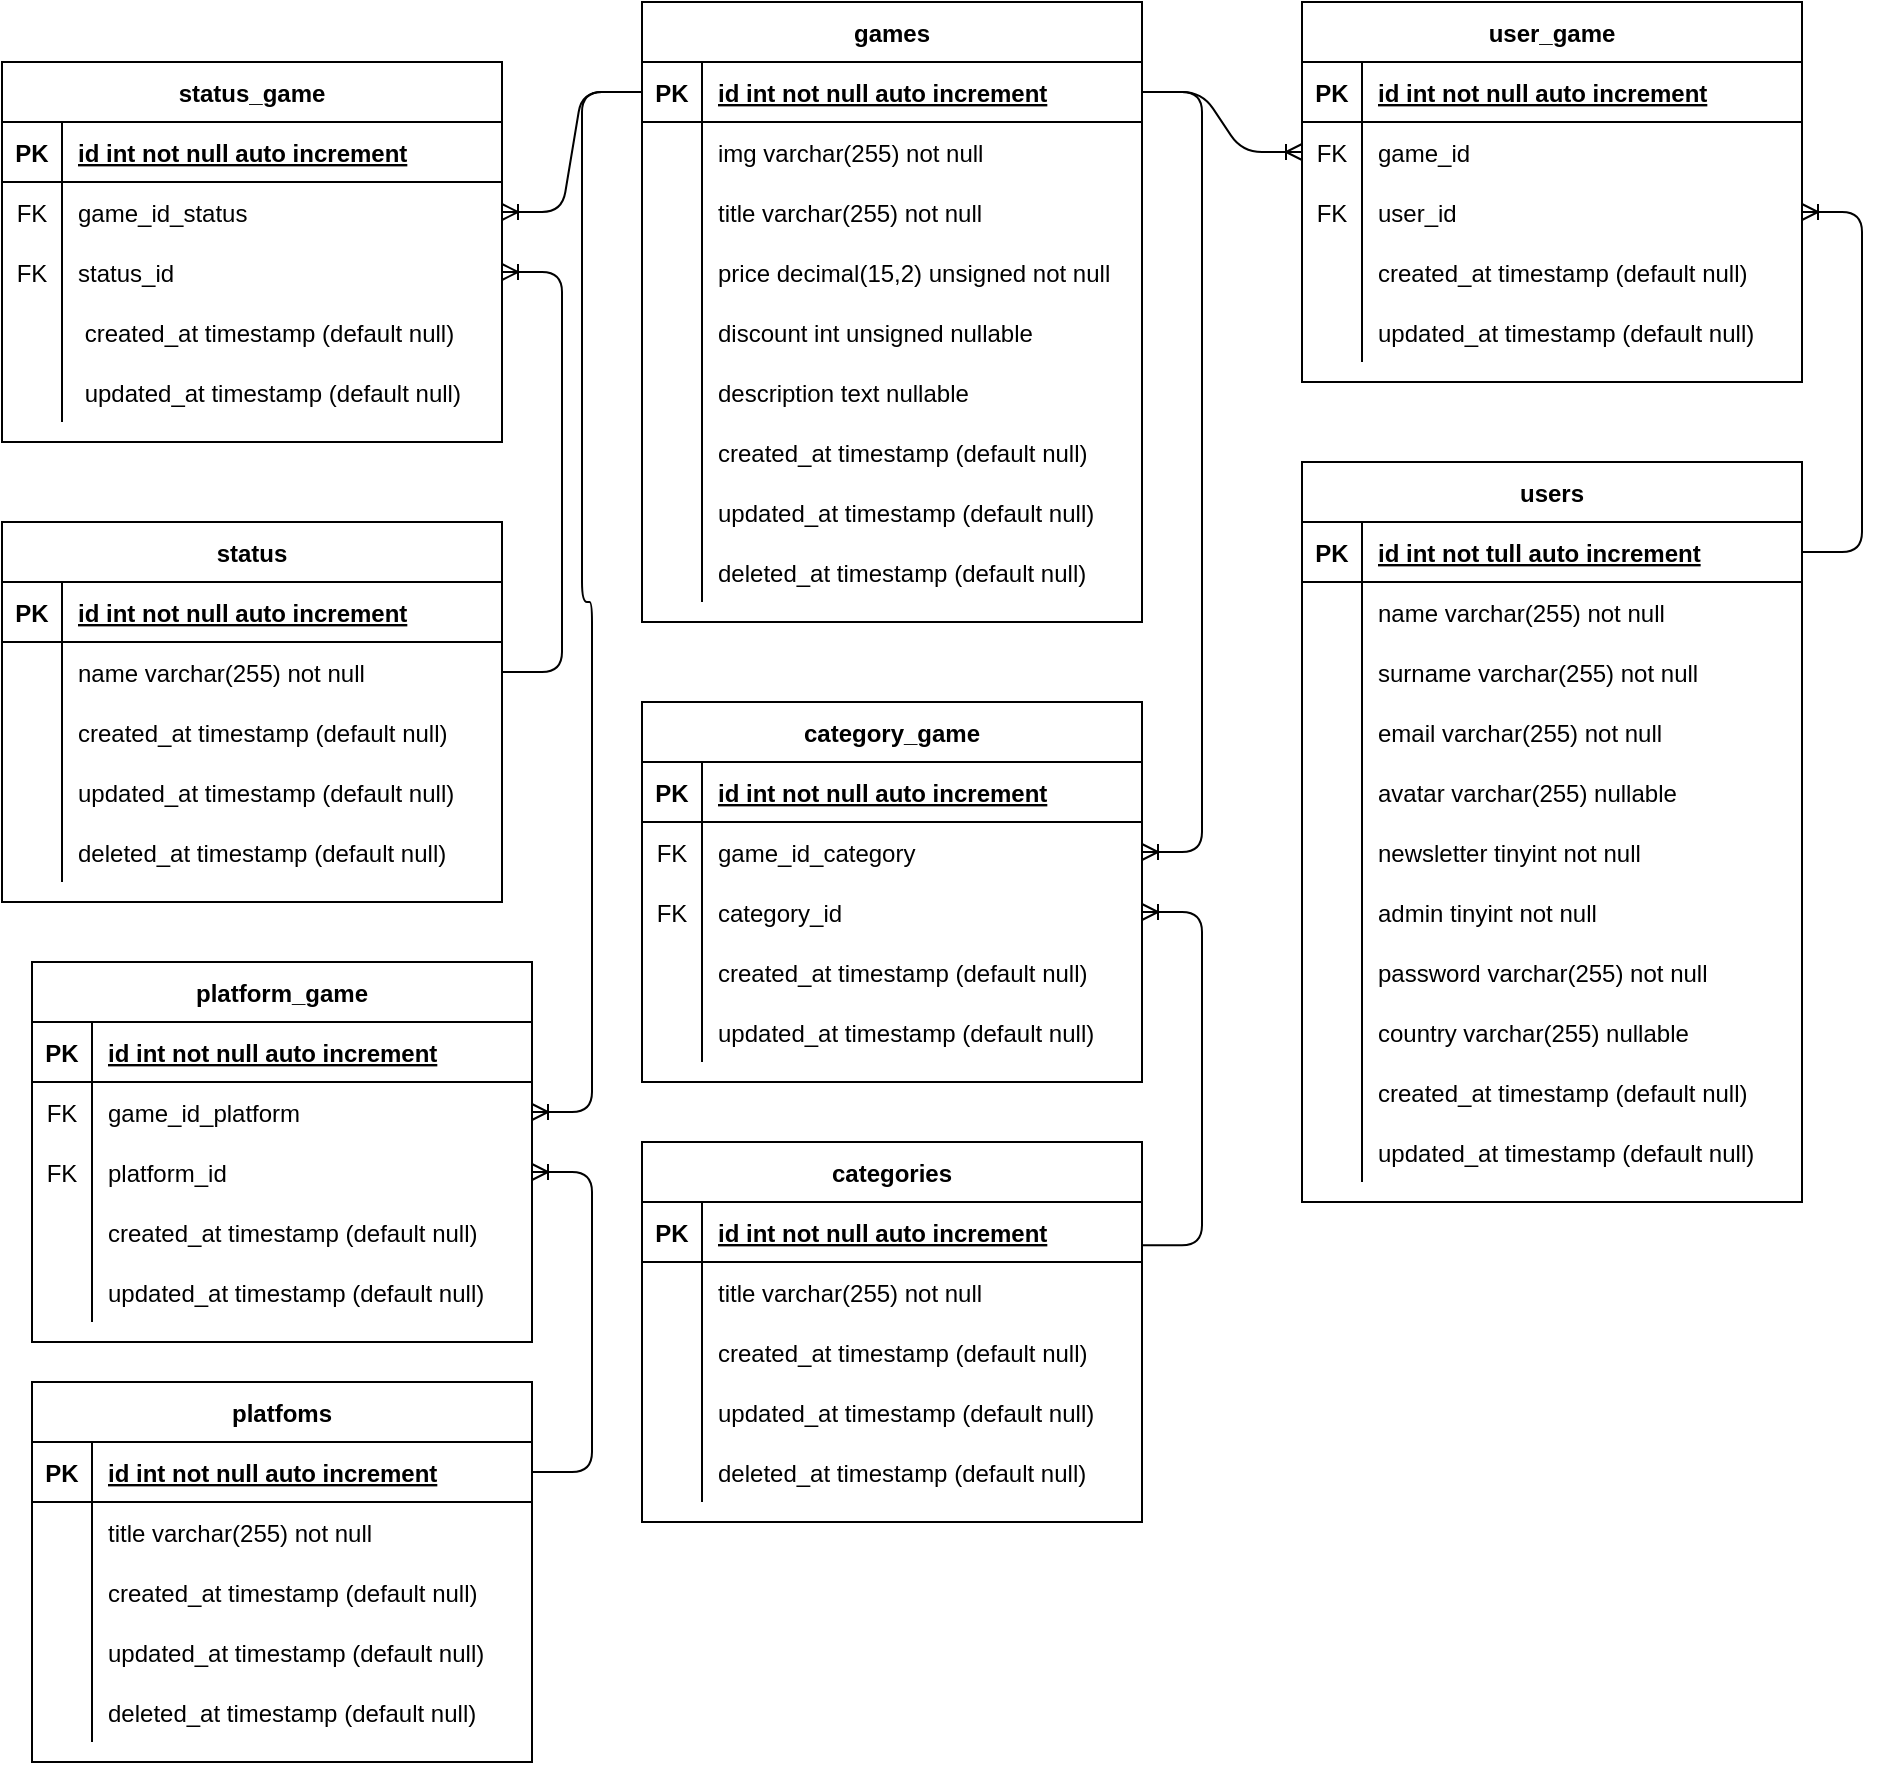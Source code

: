 <mxfile version="14.9.0" type="google"><diagram id="R2lEEEUBdFMjLlhIrx00" name="Page-1"><mxGraphModel dx="684" dy="708" grid="1" gridSize="10" guides="1" tooltips="1" connect="1" arrows="1" fold="1" page="1" pageScale="1" pageWidth="850" pageHeight="1100" math="0" shadow="0" extFonts="Permanent Marker^https://fonts.googleapis.com/css?family=Permanent+Marker"><root><mxCell id="0"/><mxCell id="1" parent="0"/><mxCell id="C-vyLk0tnHw3VtMMgP7b-13" value="categories" style="shape=table;startSize=30;container=1;collapsible=1;childLayout=tableLayout;fixedRows=1;rowLines=0;fontStyle=1;align=center;resizeLast=1;" parent="1" vertex="1"><mxGeometry x="380" y="590" width="250" height="190" as="geometry"/></mxCell><mxCell id="C-vyLk0tnHw3VtMMgP7b-14" value="" style="shape=partialRectangle;collapsible=0;dropTarget=0;pointerEvents=0;fillColor=none;points=[[0,0.5],[1,0.5]];portConstraint=eastwest;top=0;left=0;right=0;bottom=1;" parent="C-vyLk0tnHw3VtMMgP7b-13" vertex="1"><mxGeometry y="30" width="250" height="30" as="geometry"/></mxCell><mxCell id="C-vyLk0tnHw3VtMMgP7b-15" value="PK" style="shape=partialRectangle;overflow=hidden;connectable=0;fillColor=none;top=0;left=0;bottom=0;right=0;fontStyle=1;" parent="C-vyLk0tnHw3VtMMgP7b-14" vertex="1"><mxGeometry width="30" height="30" as="geometry"/></mxCell><mxCell id="C-vyLk0tnHw3VtMMgP7b-16" value="id int not null auto increment" style="shape=partialRectangle;overflow=hidden;connectable=0;fillColor=none;top=0;left=0;bottom=0;right=0;align=left;spacingLeft=6;fontStyle=5;" parent="C-vyLk0tnHw3VtMMgP7b-14" vertex="1"><mxGeometry x="30" width="220" height="30" as="geometry"/></mxCell><mxCell id="C-vyLk0tnHw3VtMMgP7b-17" value="" style="shape=partialRectangle;collapsible=0;dropTarget=0;pointerEvents=0;fillColor=none;points=[[0,0.5],[1,0.5]];portConstraint=eastwest;top=0;left=0;right=0;bottom=0;" parent="C-vyLk0tnHw3VtMMgP7b-13" vertex="1"><mxGeometry y="60" width="250" height="30" as="geometry"/></mxCell><mxCell id="C-vyLk0tnHw3VtMMgP7b-18" value="" style="shape=partialRectangle;overflow=hidden;connectable=0;fillColor=none;top=0;left=0;bottom=0;right=0;" parent="C-vyLk0tnHw3VtMMgP7b-17" vertex="1"><mxGeometry width="30" height="30" as="geometry"/></mxCell><mxCell id="C-vyLk0tnHw3VtMMgP7b-19" value="title varchar(255) not null" style="shape=partialRectangle;overflow=hidden;connectable=0;fillColor=none;top=0;left=0;bottom=0;right=0;align=left;spacingLeft=6;" parent="C-vyLk0tnHw3VtMMgP7b-17" vertex="1"><mxGeometry x="30" width="220" height="30" as="geometry"/></mxCell><mxCell id="cBn0-KO8F_IsD4zu4P4D-77" value="" style="shape=partialRectangle;collapsible=0;dropTarget=0;pointerEvents=0;fillColor=none;points=[[0,0.5],[1,0.5]];portConstraint=eastwest;top=0;left=0;right=0;bottom=0;" parent="C-vyLk0tnHw3VtMMgP7b-13" vertex="1"><mxGeometry y="90" width="250" height="30" as="geometry"/></mxCell><mxCell id="cBn0-KO8F_IsD4zu4P4D-78" value="" style="shape=partialRectangle;overflow=hidden;connectable=0;fillColor=none;top=0;left=0;bottom=0;right=0;" parent="cBn0-KO8F_IsD4zu4P4D-77" vertex="1"><mxGeometry width="30" height="30" as="geometry"/></mxCell><mxCell id="cBn0-KO8F_IsD4zu4P4D-79" value="created_at timestamp (default null)" style="shape=partialRectangle;overflow=hidden;connectable=0;fillColor=none;top=0;left=0;bottom=0;right=0;align=left;spacingLeft=6;" parent="cBn0-KO8F_IsD4zu4P4D-77" vertex="1"><mxGeometry x="30" width="220" height="30" as="geometry"/></mxCell><mxCell id="cBn0-KO8F_IsD4zu4P4D-80" value="" style="shape=partialRectangle;collapsible=0;dropTarget=0;pointerEvents=0;fillColor=none;points=[[0,0.5],[1,0.5]];portConstraint=eastwest;top=0;left=0;right=0;bottom=0;" parent="C-vyLk0tnHw3VtMMgP7b-13" vertex="1"><mxGeometry y="120" width="250" height="30" as="geometry"/></mxCell><mxCell id="cBn0-KO8F_IsD4zu4P4D-81" value="" style="shape=partialRectangle;overflow=hidden;connectable=0;fillColor=none;top=0;left=0;bottom=0;right=0;" parent="cBn0-KO8F_IsD4zu4P4D-80" vertex="1"><mxGeometry width="30" height="30" as="geometry"/></mxCell><mxCell id="cBn0-KO8F_IsD4zu4P4D-82" value="updated_at timestamp (default null)" style="shape=partialRectangle;overflow=hidden;connectable=0;fillColor=none;top=0;left=0;bottom=0;right=0;align=left;spacingLeft=6;" parent="cBn0-KO8F_IsD4zu4P4D-80" vertex="1"><mxGeometry x="30" width="220" height="30" as="geometry"/></mxCell><mxCell id="cBn0-KO8F_IsD4zu4P4D-83" value="" style="shape=partialRectangle;collapsible=0;dropTarget=0;pointerEvents=0;fillColor=none;points=[[0,0.5],[1,0.5]];portConstraint=eastwest;top=0;left=0;right=0;bottom=0;" parent="C-vyLk0tnHw3VtMMgP7b-13" vertex="1"><mxGeometry y="150" width="250" height="30" as="geometry"/></mxCell><mxCell id="cBn0-KO8F_IsD4zu4P4D-84" value="" style="shape=partialRectangle;overflow=hidden;connectable=0;fillColor=none;top=0;left=0;bottom=0;right=0;" parent="cBn0-KO8F_IsD4zu4P4D-83" vertex="1"><mxGeometry width="30" height="30" as="geometry"/></mxCell><mxCell id="cBn0-KO8F_IsD4zu4P4D-85" value="deleted_at timestamp (default null)" style="shape=partialRectangle;overflow=hidden;connectable=0;fillColor=none;top=0;left=0;bottom=0;right=0;align=left;spacingLeft=6;" parent="cBn0-KO8F_IsD4zu4P4D-83" vertex="1"><mxGeometry x="30" width="220" height="30" as="geometry"/></mxCell><mxCell id="C-vyLk0tnHw3VtMMgP7b-23" value="users" style="shape=table;startSize=30;container=1;collapsible=1;childLayout=tableLayout;fixedRows=1;rowLines=0;fontStyle=1;align=center;resizeLast=1;" parent="1" vertex="1"><mxGeometry x="710" y="250" width="250" height="370" as="geometry"/></mxCell><mxCell id="C-vyLk0tnHw3VtMMgP7b-24" value="" style="shape=partialRectangle;collapsible=0;dropTarget=0;pointerEvents=0;fillColor=none;points=[[0,0.5],[1,0.5]];portConstraint=eastwest;top=0;left=0;right=0;bottom=1;" parent="C-vyLk0tnHw3VtMMgP7b-23" vertex="1"><mxGeometry y="30" width="250" height="30" as="geometry"/></mxCell><mxCell id="C-vyLk0tnHw3VtMMgP7b-25" value="PK" style="shape=partialRectangle;overflow=hidden;connectable=0;fillColor=none;top=0;left=0;bottom=0;right=0;fontStyle=1;" parent="C-vyLk0tnHw3VtMMgP7b-24" vertex="1"><mxGeometry width="30" height="30" as="geometry"/></mxCell><mxCell id="C-vyLk0tnHw3VtMMgP7b-26" value="id int not tull auto increment" style="shape=partialRectangle;overflow=hidden;connectable=0;fillColor=none;top=0;left=0;bottom=0;right=0;align=left;spacingLeft=6;fontStyle=5;" parent="C-vyLk0tnHw3VtMMgP7b-24" vertex="1"><mxGeometry x="30" width="220" height="30" as="geometry"/></mxCell><mxCell id="C-vyLk0tnHw3VtMMgP7b-27" value="" style="shape=partialRectangle;collapsible=0;dropTarget=0;pointerEvents=0;fillColor=none;points=[[0,0.5],[1,0.5]];portConstraint=eastwest;top=0;left=0;right=0;bottom=0;" parent="C-vyLk0tnHw3VtMMgP7b-23" vertex="1"><mxGeometry y="60" width="250" height="30" as="geometry"/></mxCell><mxCell id="C-vyLk0tnHw3VtMMgP7b-28" value="" style="shape=partialRectangle;overflow=hidden;connectable=0;fillColor=none;top=0;left=0;bottom=0;right=0;" parent="C-vyLk0tnHw3VtMMgP7b-27" vertex="1"><mxGeometry width="30" height="30" as="geometry"/></mxCell><mxCell id="C-vyLk0tnHw3VtMMgP7b-29" value="name varchar(255) not null" style="shape=partialRectangle;overflow=hidden;connectable=0;fillColor=none;top=0;left=0;bottom=0;right=0;align=left;spacingLeft=6;" parent="C-vyLk0tnHw3VtMMgP7b-27" vertex="1"><mxGeometry x="30" width="220" height="30" as="geometry"/></mxCell><mxCell id="DOrkdkIdD7_rXKgFwpQY-8" value="" style="shape=partialRectangle;collapsible=0;dropTarget=0;pointerEvents=0;fillColor=none;points=[[0,0.5],[1,0.5]];portConstraint=eastwest;top=0;left=0;right=0;bottom=0;" parent="C-vyLk0tnHw3VtMMgP7b-23" vertex="1"><mxGeometry y="90" width="250" height="30" as="geometry"/></mxCell><mxCell id="DOrkdkIdD7_rXKgFwpQY-9" value="" style="shape=partialRectangle;overflow=hidden;connectable=0;fillColor=none;top=0;left=0;bottom=0;right=0;" parent="DOrkdkIdD7_rXKgFwpQY-8" vertex="1"><mxGeometry width="30" height="30" as="geometry"/></mxCell><mxCell id="DOrkdkIdD7_rXKgFwpQY-10" value="surname varchar(255) not null" style="shape=partialRectangle;overflow=hidden;connectable=0;fillColor=none;top=0;left=0;bottom=0;right=0;align=left;spacingLeft=6;" parent="DOrkdkIdD7_rXKgFwpQY-8" vertex="1"><mxGeometry x="30" width="220" height="30" as="geometry"/></mxCell><mxCell id="DOrkdkIdD7_rXKgFwpQY-21" value="" style="shape=partialRectangle;collapsible=0;dropTarget=0;pointerEvents=0;fillColor=none;points=[[0,0.5],[1,0.5]];portConstraint=eastwest;top=0;left=0;right=0;bottom=0;" parent="C-vyLk0tnHw3VtMMgP7b-23" vertex="1"><mxGeometry y="120" width="250" height="30" as="geometry"/></mxCell><mxCell id="DOrkdkIdD7_rXKgFwpQY-22" value="" style="shape=partialRectangle;overflow=hidden;connectable=0;fillColor=none;top=0;left=0;bottom=0;right=0;" parent="DOrkdkIdD7_rXKgFwpQY-21" vertex="1"><mxGeometry width="30" height="30" as="geometry"/></mxCell><mxCell id="DOrkdkIdD7_rXKgFwpQY-23" value="email varchar(255) not null" style="shape=partialRectangle;overflow=hidden;connectable=0;fillColor=none;top=0;left=0;bottom=0;right=0;align=left;spacingLeft=6;" parent="DOrkdkIdD7_rXKgFwpQY-21" vertex="1"><mxGeometry x="30" width="220" height="30" as="geometry"/></mxCell><mxCell id="DOrkdkIdD7_rXKgFwpQY-24" value="" style="shape=partialRectangle;collapsible=0;dropTarget=0;pointerEvents=0;fillColor=none;points=[[0,0.5],[1,0.5]];portConstraint=eastwest;top=0;left=0;right=0;bottom=0;" parent="C-vyLk0tnHw3VtMMgP7b-23" vertex="1"><mxGeometry y="150" width="250" height="30" as="geometry"/></mxCell><mxCell id="DOrkdkIdD7_rXKgFwpQY-25" value="" style="shape=partialRectangle;overflow=hidden;connectable=0;fillColor=none;top=0;left=0;bottom=0;right=0;" parent="DOrkdkIdD7_rXKgFwpQY-24" vertex="1"><mxGeometry width="30" height="30" as="geometry"/></mxCell><mxCell id="DOrkdkIdD7_rXKgFwpQY-26" value="avatar varchar(255) nullable" style="shape=partialRectangle;overflow=hidden;connectable=0;fillColor=none;top=0;left=0;bottom=0;right=0;align=left;spacingLeft=6;" parent="DOrkdkIdD7_rXKgFwpQY-24" vertex="1"><mxGeometry x="30" width="220" height="30" as="geometry"/></mxCell><mxCell id="DOrkdkIdD7_rXKgFwpQY-43" value="" style="shape=partialRectangle;collapsible=0;dropTarget=0;pointerEvents=0;fillColor=none;points=[[0,0.5],[1,0.5]];portConstraint=eastwest;top=0;left=0;right=0;bottom=0;" parent="C-vyLk0tnHw3VtMMgP7b-23" vertex="1"><mxGeometry y="180" width="250" height="30" as="geometry"/></mxCell><mxCell id="DOrkdkIdD7_rXKgFwpQY-44" value="" style="shape=partialRectangle;overflow=hidden;connectable=0;fillColor=none;top=0;left=0;bottom=0;right=0;" parent="DOrkdkIdD7_rXKgFwpQY-43" vertex="1"><mxGeometry width="30" height="30" as="geometry"/></mxCell><mxCell id="DOrkdkIdD7_rXKgFwpQY-45" value="newsletter tinyint not null" style="shape=partialRectangle;overflow=hidden;connectable=0;fillColor=none;top=0;left=0;bottom=0;right=0;align=left;spacingLeft=6;" parent="DOrkdkIdD7_rXKgFwpQY-43" vertex="1"><mxGeometry x="30" width="220" height="30" as="geometry"/></mxCell><mxCell id="DOrkdkIdD7_rXKgFwpQY-46" value="" style="shape=partialRectangle;collapsible=0;dropTarget=0;pointerEvents=0;fillColor=none;points=[[0,0.5],[1,0.5]];portConstraint=eastwest;top=0;left=0;right=0;bottom=0;" parent="C-vyLk0tnHw3VtMMgP7b-23" vertex="1"><mxGeometry y="210" width="250" height="30" as="geometry"/></mxCell><mxCell id="DOrkdkIdD7_rXKgFwpQY-47" value="" style="shape=partialRectangle;overflow=hidden;connectable=0;fillColor=none;top=0;left=0;bottom=0;right=0;" parent="DOrkdkIdD7_rXKgFwpQY-46" vertex="1"><mxGeometry width="30" height="30" as="geometry"/></mxCell><mxCell id="DOrkdkIdD7_rXKgFwpQY-48" value="admin tinyint not null" style="shape=partialRectangle;overflow=hidden;connectable=0;fillColor=none;top=0;left=0;bottom=0;right=0;align=left;spacingLeft=6;" parent="DOrkdkIdD7_rXKgFwpQY-46" vertex="1"><mxGeometry x="30" width="220" height="30" as="geometry"/></mxCell><mxCell id="DOrkdkIdD7_rXKgFwpQY-96" value="" style="shape=partialRectangle;collapsible=0;dropTarget=0;pointerEvents=0;fillColor=none;points=[[0,0.5],[1,0.5]];portConstraint=eastwest;top=0;left=0;right=0;bottom=0;" parent="C-vyLk0tnHw3VtMMgP7b-23" vertex="1"><mxGeometry y="240" width="250" height="30" as="geometry"/></mxCell><mxCell id="DOrkdkIdD7_rXKgFwpQY-97" value="" style="shape=partialRectangle;overflow=hidden;connectable=0;fillColor=none;top=0;left=0;bottom=0;right=0;" parent="DOrkdkIdD7_rXKgFwpQY-96" vertex="1"><mxGeometry width="30" height="30" as="geometry"/></mxCell><mxCell id="DOrkdkIdD7_rXKgFwpQY-98" value="password varchar(255) not null" style="shape=partialRectangle;overflow=hidden;connectable=0;fillColor=none;top=0;left=0;bottom=0;right=0;align=left;spacingLeft=6;" parent="DOrkdkIdD7_rXKgFwpQY-96" vertex="1"><mxGeometry x="30" width="220" height="30" as="geometry"/></mxCell><mxCell id="DOrkdkIdD7_rXKgFwpQY-99" value="" style="shape=partialRectangle;collapsible=0;dropTarget=0;pointerEvents=0;fillColor=none;points=[[0,0.5],[1,0.5]];portConstraint=eastwest;top=0;left=0;right=0;bottom=0;" parent="C-vyLk0tnHw3VtMMgP7b-23" vertex="1"><mxGeometry y="270" width="250" height="30" as="geometry"/></mxCell><mxCell id="DOrkdkIdD7_rXKgFwpQY-100" value="" style="shape=partialRectangle;overflow=hidden;connectable=0;fillColor=none;top=0;left=0;bottom=0;right=0;" parent="DOrkdkIdD7_rXKgFwpQY-99" vertex="1"><mxGeometry width="30" height="30" as="geometry"/></mxCell><mxCell id="DOrkdkIdD7_rXKgFwpQY-101" value="country varchar(255) nullable" style="shape=partialRectangle;overflow=hidden;connectable=0;fillColor=none;top=0;left=0;bottom=0;right=0;align=left;spacingLeft=6;" parent="DOrkdkIdD7_rXKgFwpQY-99" vertex="1"><mxGeometry x="30" width="220" height="30" as="geometry"/></mxCell><mxCell id="DOrkdkIdD7_rXKgFwpQY-102" value="" style="shape=partialRectangle;collapsible=0;dropTarget=0;pointerEvents=0;fillColor=none;points=[[0,0.5],[1,0.5]];portConstraint=eastwest;top=0;left=0;right=0;bottom=0;" parent="C-vyLk0tnHw3VtMMgP7b-23" vertex="1"><mxGeometry y="300" width="250" height="30" as="geometry"/></mxCell><mxCell id="DOrkdkIdD7_rXKgFwpQY-103" value="" style="shape=partialRectangle;overflow=hidden;connectable=0;fillColor=none;top=0;left=0;bottom=0;right=0;" parent="DOrkdkIdD7_rXKgFwpQY-102" vertex="1"><mxGeometry width="30" height="30" as="geometry"/></mxCell><mxCell id="DOrkdkIdD7_rXKgFwpQY-104" value="created_at timestamp (default null)" style="shape=partialRectangle;overflow=hidden;connectable=0;fillColor=none;top=0;left=0;bottom=0;right=0;align=left;spacingLeft=6;" parent="DOrkdkIdD7_rXKgFwpQY-102" vertex="1"><mxGeometry x="30" width="220" height="30" as="geometry"/></mxCell><mxCell id="cBn0-KO8F_IsD4zu4P4D-135" value="" style="shape=partialRectangle;collapsible=0;dropTarget=0;pointerEvents=0;fillColor=none;points=[[0,0.5],[1,0.5]];portConstraint=eastwest;top=0;left=0;right=0;bottom=0;" parent="C-vyLk0tnHw3VtMMgP7b-23" vertex="1"><mxGeometry y="330" width="250" height="30" as="geometry"/></mxCell><mxCell id="cBn0-KO8F_IsD4zu4P4D-136" value="" style="shape=partialRectangle;overflow=hidden;connectable=0;fillColor=none;top=0;left=0;bottom=0;right=0;" parent="cBn0-KO8F_IsD4zu4P4D-135" vertex="1"><mxGeometry width="30" height="30" as="geometry"/></mxCell><mxCell id="cBn0-KO8F_IsD4zu4P4D-137" value="updated_at timestamp (default null)" style="shape=partialRectangle;overflow=hidden;connectable=0;fillColor=none;top=0;left=0;bottom=0;right=0;align=left;spacingLeft=6;" parent="cBn0-KO8F_IsD4zu4P4D-135" vertex="1"><mxGeometry x="30" width="220" height="30" as="geometry"/></mxCell><mxCell id="DOrkdkIdD7_rXKgFwpQY-1" value="games" style="shape=table;startSize=30;container=1;collapsible=1;childLayout=tableLayout;fixedRows=1;rowLines=0;fontStyle=1;align=center;resizeLast=1;" parent="1" vertex="1"><mxGeometry x="380" y="20" width="250" height="310" as="geometry"/></mxCell><mxCell id="DOrkdkIdD7_rXKgFwpQY-2" value="" style="shape=partialRectangle;collapsible=0;dropTarget=0;pointerEvents=0;fillColor=none;points=[[0,0.5],[1,0.5]];portConstraint=eastwest;top=0;left=0;right=0;bottom=1;" parent="DOrkdkIdD7_rXKgFwpQY-1" vertex="1"><mxGeometry y="30" width="250" height="30" as="geometry"/></mxCell><mxCell id="DOrkdkIdD7_rXKgFwpQY-3" value="PK" style="shape=partialRectangle;overflow=hidden;connectable=0;fillColor=none;top=0;left=0;bottom=0;right=0;fontStyle=1;" parent="DOrkdkIdD7_rXKgFwpQY-2" vertex="1"><mxGeometry width="30" height="30" as="geometry"/></mxCell><mxCell id="DOrkdkIdD7_rXKgFwpQY-4" value="id int not null auto increment" style="shape=partialRectangle;overflow=hidden;connectable=0;fillColor=none;top=0;left=0;bottom=0;right=0;align=left;spacingLeft=6;fontStyle=5;" parent="DOrkdkIdD7_rXKgFwpQY-2" vertex="1"><mxGeometry x="30" width="220" height="30" as="geometry"/></mxCell><mxCell id="DOrkdkIdD7_rXKgFwpQY-5" value="" style="shape=partialRectangle;collapsible=0;dropTarget=0;pointerEvents=0;fillColor=none;points=[[0,0.5],[1,0.5]];portConstraint=eastwest;top=0;left=0;right=0;bottom=0;" parent="DOrkdkIdD7_rXKgFwpQY-1" vertex="1"><mxGeometry y="60" width="250" height="30" as="geometry"/></mxCell><mxCell id="DOrkdkIdD7_rXKgFwpQY-6" value="" style="shape=partialRectangle;overflow=hidden;connectable=0;fillColor=none;top=0;left=0;bottom=0;right=0;" parent="DOrkdkIdD7_rXKgFwpQY-5" vertex="1"><mxGeometry width="30" height="30" as="geometry"/></mxCell><mxCell id="DOrkdkIdD7_rXKgFwpQY-7" value="img varchar(255) not null" style="shape=partialRectangle;overflow=hidden;connectable=0;fillColor=none;top=0;left=0;bottom=0;right=0;align=left;spacingLeft=6;" parent="DOrkdkIdD7_rXKgFwpQY-5" vertex="1"><mxGeometry x="30" width="220" height="30" as="geometry"/></mxCell><mxCell id="DOrkdkIdD7_rXKgFwpQY-52" value="" style="shape=partialRectangle;collapsible=0;dropTarget=0;pointerEvents=0;fillColor=none;points=[[0,0.5],[1,0.5]];portConstraint=eastwest;top=0;left=0;right=0;bottom=0;" parent="DOrkdkIdD7_rXKgFwpQY-1" vertex="1"><mxGeometry y="90" width="250" height="30" as="geometry"/></mxCell><mxCell id="DOrkdkIdD7_rXKgFwpQY-53" value="" style="shape=partialRectangle;overflow=hidden;connectable=0;fillColor=none;top=0;left=0;bottom=0;right=0;" parent="DOrkdkIdD7_rXKgFwpQY-52" vertex="1"><mxGeometry width="30" height="30" as="geometry"/></mxCell><mxCell id="DOrkdkIdD7_rXKgFwpQY-54" value="title varchar(255) not null" style="shape=partialRectangle;overflow=hidden;connectable=0;fillColor=none;top=0;left=0;bottom=0;right=0;align=left;spacingLeft=6;" parent="DOrkdkIdD7_rXKgFwpQY-52" vertex="1"><mxGeometry x="30" width="220" height="30" as="geometry"/></mxCell><mxCell id="DOrkdkIdD7_rXKgFwpQY-70" value="" style="shape=partialRectangle;collapsible=0;dropTarget=0;pointerEvents=0;fillColor=none;points=[[0,0.5],[1,0.5]];portConstraint=eastwest;top=0;left=0;right=0;bottom=0;" parent="DOrkdkIdD7_rXKgFwpQY-1" vertex="1"><mxGeometry y="120" width="250" height="30" as="geometry"/></mxCell><mxCell id="DOrkdkIdD7_rXKgFwpQY-71" value="" style="shape=partialRectangle;overflow=hidden;connectable=0;fillColor=none;top=0;left=0;bottom=0;right=0;" parent="DOrkdkIdD7_rXKgFwpQY-70" vertex="1"><mxGeometry width="30" height="30" as="geometry"/></mxCell><mxCell id="DOrkdkIdD7_rXKgFwpQY-72" value="price decimal(15,2) unsigned not null" style="shape=partialRectangle;overflow=hidden;connectable=0;fillColor=none;top=0;left=0;bottom=0;right=0;align=left;spacingLeft=6;" parent="DOrkdkIdD7_rXKgFwpQY-70" vertex="1"><mxGeometry x="30" width="220" height="30" as="geometry"/></mxCell><mxCell id="DOrkdkIdD7_rXKgFwpQY-76" value="" style="shape=partialRectangle;collapsible=0;dropTarget=0;pointerEvents=0;fillColor=none;points=[[0,0.5],[1,0.5]];portConstraint=eastwest;top=0;left=0;right=0;bottom=0;" parent="DOrkdkIdD7_rXKgFwpQY-1" vertex="1"><mxGeometry y="150" width="250" height="30" as="geometry"/></mxCell><mxCell id="DOrkdkIdD7_rXKgFwpQY-77" value="" style="shape=partialRectangle;overflow=hidden;connectable=0;fillColor=none;top=0;left=0;bottom=0;right=0;" parent="DOrkdkIdD7_rXKgFwpQY-76" vertex="1"><mxGeometry width="30" height="30" as="geometry"/></mxCell><mxCell id="DOrkdkIdD7_rXKgFwpQY-78" value="discount int unsigned nullable" style="shape=partialRectangle;overflow=hidden;connectable=0;fillColor=none;top=0;left=0;bottom=0;right=0;align=left;spacingLeft=6;" parent="DOrkdkIdD7_rXKgFwpQY-76" vertex="1"><mxGeometry x="30" width="220" height="30" as="geometry"/></mxCell><mxCell id="DOrkdkIdD7_rXKgFwpQY-79" value="" style="shape=partialRectangle;collapsible=0;dropTarget=0;pointerEvents=0;fillColor=none;points=[[0,0.5],[1,0.5]];portConstraint=eastwest;top=0;left=0;right=0;bottom=0;" parent="DOrkdkIdD7_rXKgFwpQY-1" vertex="1"><mxGeometry y="180" width="250" height="30" as="geometry"/></mxCell><mxCell id="DOrkdkIdD7_rXKgFwpQY-80" value="" style="shape=partialRectangle;overflow=hidden;connectable=0;fillColor=none;top=0;left=0;bottom=0;right=0;" parent="DOrkdkIdD7_rXKgFwpQY-79" vertex="1"><mxGeometry width="30" height="30" as="geometry"/></mxCell><mxCell id="DOrkdkIdD7_rXKgFwpQY-81" value="description text nullable" style="shape=partialRectangle;overflow=hidden;connectable=0;fillColor=none;top=0;left=0;bottom=0;right=0;align=left;spacingLeft=6;" parent="DOrkdkIdD7_rXKgFwpQY-79" vertex="1"><mxGeometry x="30" width="220" height="30" as="geometry"/></mxCell><mxCell id="cBn0-KO8F_IsD4zu4P4D-65" value="" style="shape=partialRectangle;collapsible=0;dropTarget=0;pointerEvents=0;fillColor=none;points=[[0,0.5],[1,0.5]];portConstraint=eastwest;top=0;left=0;right=0;bottom=0;" parent="DOrkdkIdD7_rXKgFwpQY-1" vertex="1"><mxGeometry y="210" width="250" height="30" as="geometry"/></mxCell><mxCell id="cBn0-KO8F_IsD4zu4P4D-66" value="" style="shape=partialRectangle;overflow=hidden;connectable=0;fillColor=none;top=0;left=0;bottom=0;right=0;" parent="cBn0-KO8F_IsD4zu4P4D-65" vertex="1"><mxGeometry width="30" height="30" as="geometry"/></mxCell><mxCell id="cBn0-KO8F_IsD4zu4P4D-67" value="created_at timestamp (default null)" style="shape=partialRectangle;overflow=hidden;connectable=0;fillColor=none;top=0;left=0;bottom=0;right=0;align=left;spacingLeft=6;" parent="cBn0-KO8F_IsD4zu4P4D-65" vertex="1"><mxGeometry x="30" width="220" height="30" as="geometry"/></mxCell><mxCell id="cBn0-KO8F_IsD4zu4P4D-68" value="" style="shape=partialRectangle;collapsible=0;dropTarget=0;pointerEvents=0;fillColor=none;points=[[0,0.5],[1,0.5]];portConstraint=eastwest;top=0;left=0;right=0;bottom=0;" parent="DOrkdkIdD7_rXKgFwpQY-1" vertex="1"><mxGeometry y="240" width="250" height="30" as="geometry"/></mxCell><mxCell id="cBn0-KO8F_IsD4zu4P4D-69" value="" style="shape=partialRectangle;overflow=hidden;connectable=0;fillColor=none;top=0;left=0;bottom=0;right=0;" parent="cBn0-KO8F_IsD4zu4P4D-68" vertex="1"><mxGeometry width="30" height="30" as="geometry"/></mxCell><mxCell id="cBn0-KO8F_IsD4zu4P4D-70" value="updated_at timestamp (default null)" style="shape=partialRectangle;overflow=hidden;connectable=0;fillColor=none;top=0;left=0;bottom=0;right=0;align=left;spacingLeft=6;" parent="cBn0-KO8F_IsD4zu4P4D-68" vertex="1"><mxGeometry x="30" width="220" height="30" as="geometry"/></mxCell><mxCell id="cBn0-KO8F_IsD4zu4P4D-71" value="" style="shape=partialRectangle;collapsible=0;dropTarget=0;pointerEvents=0;fillColor=none;points=[[0,0.5],[1,0.5]];portConstraint=eastwest;top=0;left=0;right=0;bottom=0;" parent="DOrkdkIdD7_rXKgFwpQY-1" vertex="1"><mxGeometry y="270" width="250" height="30" as="geometry"/></mxCell><mxCell id="cBn0-KO8F_IsD4zu4P4D-72" value="" style="shape=partialRectangle;overflow=hidden;connectable=0;fillColor=none;top=0;left=0;bottom=0;right=0;" parent="cBn0-KO8F_IsD4zu4P4D-71" vertex="1"><mxGeometry width="30" height="30" as="geometry"/></mxCell><mxCell id="cBn0-KO8F_IsD4zu4P4D-73" value="deleted_at timestamp (default null)" style="shape=partialRectangle;overflow=hidden;connectable=0;fillColor=none;top=0;left=0;bottom=0;right=0;align=left;spacingLeft=6;" parent="cBn0-KO8F_IsD4zu4P4D-71" vertex="1"><mxGeometry x="30" width="220" height="30" as="geometry"/></mxCell><mxCell id="DOrkdkIdD7_rXKgFwpQY-58" value="category_game" style="shape=table;startSize=30;container=1;collapsible=1;childLayout=tableLayout;fixedRows=1;rowLines=0;fontStyle=1;align=center;resizeLast=1;" parent="1" vertex="1"><mxGeometry x="380" y="370" width="250" height="190" as="geometry"/></mxCell><mxCell id="DOrkdkIdD7_rXKgFwpQY-59" value="" style="shape=partialRectangle;collapsible=0;dropTarget=0;pointerEvents=0;fillColor=none;points=[[0,0.5],[1,0.5]];portConstraint=eastwest;top=0;left=0;right=0;bottom=1;" parent="DOrkdkIdD7_rXKgFwpQY-58" vertex="1"><mxGeometry y="30" width="250" height="30" as="geometry"/></mxCell><mxCell id="DOrkdkIdD7_rXKgFwpQY-60" value="PK" style="shape=partialRectangle;overflow=hidden;connectable=0;fillColor=none;top=0;left=0;bottom=0;right=0;fontStyle=1;" parent="DOrkdkIdD7_rXKgFwpQY-59" vertex="1"><mxGeometry width="30" height="30" as="geometry"/></mxCell><mxCell id="DOrkdkIdD7_rXKgFwpQY-61" value="id int not null auto increment" style="shape=partialRectangle;overflow=hidden;connectable=0;fillColor=none;top=0;left=0;bottom=0;right=0;align=left;spacingLeft=6;fontStyle=5;" parent="DOrkdkIdD7_rXKgFwpQY-59" vertex="1"><mxGeometry x="30" width="220" height="30" as="geometry"/></mxCell><mxCell id="DOrkdkIdD7_rXKgFwpQY-62" value="" style="shape=partialRectangle;collapsible=0;dropTarget=0;pointerEvents=0;fillColor=none;points=[[0,0.5],[1,0.5]];portConstraint=eastwest;top=0;left=0;right=0;bottom=0;" parent="DOrkdkIdD7_rXKgFwpQY-58" vertex="1"><mxGeometry y="60" width="250" height="30" as="geometry"/></mxCell><mxCell id="DOrkdkIdD7_rXKgFwpQY-63" value="FK" style="shape=partialRectangle;overflow=hidden;connectable=0;fillColor=none;top=0;left=0;bottom=0;right=0;" parent="DOrkdkIdD7_rXKgFwpQY-62" vertex="1"><mxGeometry width="30" height="30" as="geometry"/></mxCell><mxCell id="DOrkdkIdD7_rXKgFwpQY-64" value="game_id_category" style="shape=partialRectangle;overflow=hidden;connectable=0;fillColor=none;top=0;left=0;bottom=0;right=0;align=left;spacingLeft=6;" parent="DOrkdkIdD7_rXKgFwpQY-62" vertex="1"><mxGeometry x="30" width="220" height="30" as="geometry"/></mxCell><mxCell id="DOrkdkIdD7_rXKgFwpQY-65" value="" style="shape=partialRectangle;collapsible=0;dropTarget=0;pointerEvents=0;fillColor=none;points=[[0,0.5],[1,0.5]];portConstraint=eastwest;top=0;left=0;right=0;bottom=0;" parent="DOrkdkIdD7_rXKgFwpQY-58" vertex="1"><mxGeometry y="90" width="250" height="30" as="geometry"/></mxCell><mxCell id="DOrkdkIdD7_rXKgFwpQY-66" value="FK" style="shape=partialRectangle;overflow=hidden;connectable=0;fillColor=none;top=0;left=0;bottom=0;right=0;" parent="DOrkdkIdD7_rXKgFwpQY-65" vertex="1"><mxGeometry width="30" height="30" as="geometry"/></mxCell><mxCell id="DOrkdkIdD7_rXKgFwpQY-67" value="category_id" style="shape=partialRectangle;overflow=hidden;connectable=0;fillColor=none;top=0;left=0;bottom=0;right=0;align=left;spacingLeft=6;" parent="DOrkdkIdD7_rXKgFwpQY-65" vertex="1"><mxGeometry x="30" width="220" height="30" as="geometry"/></mxCell><mxCell id="cBn0-KO8F_IsD4zu4P4D-95" value="" style="shape=partialRectangle;collapsible=0;dropTarget=0;pointerEvents=0;fillColor=none;points=[[0,0.5],[1,0.5]];portConstraint=eastwest;top=0;left=0;right=0;bottom=0;" parent="DOrkdkIdD7_rXKgFwpQY-58" vertex="1"><mxGeometry y="120" width="250" height="30" as="geometry"/></mxCell><mxCell id="cBn0-KO8F_IsD4zu4P4D-96" value="" style="shape=partialRectangle;overflow=hidden;connectable=0;fillColor=none;top=0;left=0;bottom=0;right=0;" parent="cBn0-KO8F_IsD4zu4P4D-95" vertex="1"><mxGeometry width="30" height="30" as="geometry"/></mxCell><mxCell id="cBn0-KO8F_IsD4zu4P4D-97" value="created_at timestamp (default null)" style="shape=partialRectangle;overflow=hidden;connectable=0;fillColor=none;top=0;left=0;bottom=0;right=0;align=left;spacingLeft=6;" parent="cBn0-KO8F_IsD4zu4P4D-95" vertex="1"><mxGeometry x="30" width="220" height="30" as="geometry"/></mxCell><mxCell id="cBn0-KO8F_IsD4zu4P4D-98" value="" style="shape=partialRectangle;collapsible=0;dropTarget=0;pointerEvents=0;fillColor=none;points=[[0,0.5],[1,0.5]];portConstraint=eastwest;top=0;left=0;right=0;bottom=0;" parent="DOrkdkIdD7_rXKgFwpQY-58" vertex="1"><mxGeometry y="150" width="250" height="30" as="geometry"/></mxCell><mxCell id="cBn0-KO8F_IsD4zu4P4D-99" value="" style="shape=partialRectangle;overflow=hidden;connectable=0;fillColor=none;top=0;left=0;bottom=0;right=0;" parent="cBn0-KO8F_IsD4zu4P4D-98" vertex="1"><mxGeometry width="30" height="30" as="geometry"/></mxCell><mxCell id="cBn0-KO8F_IsD4zu4P4D-100" value="updated_at timestamp (default null)" style="shape=partialRectangle;overflow=hidden;connectable=0;fillColor=none;top=0;left=0;bottom=0;right=0;align=left;spacingLeft=6;" parent="cBn0-KO8F_IsD4zu4P4D-98" vertex="1"><mxGeometry x="30" width="220" height="30" as="geometry"/></mxCell><mxCell id="DOrkdkIdD7_rXKgFwpQY-68" value="" style="edgeStyle=entityRelationEdgeStyle;fontSize=12;html=1;endArrow=ERoneToMany;exitX=1;exitY=0.5;exitDx=0;exitDy=0;entryX=1;entryY=0.5;entryDx=0;entryDy=0;" parent="1" source="DOrkdkIdD7_rXKgFwpQY-2" target="DOrkdkIdD7_rXKgFwpQY-62" edge="1"><mxGeometry width="100" height="100" relative="1" as="geometry"><mxPoint x="320" y="455" as="sourcePoint"/><mxPoint x="420" y="355" as="targetPoint"/></mxGeometry></mxCell><mxCell id="DOrkdkIdD7_rXKgFwpQY-69" value="" style="edgeStyle=entityRelationEdgeStyle;fontSize=12;html=1;endArrow=ERoneToMany;exitX=0.999;exitY=0.722;exitDx=0;exitDy=0;exitPerimeter=0;" parent="1" source="C-vyLk0tnHw3VtMMgP7b-14" target="DOrkdkIdD7_rXKgFwpQY-65" edge="1"><mxGeometry width="100" height="100" relative="1" as="geometry"><mxPoint x="750.0" y="280" as="sourcePoint"/><mxPoint x="750.0" y="560" as="targetPoint"/></mxGeometry></mxCell><mxCell id="DOrkdkIdD7_rXKgFwpQY-145" value="platform_game" style="shape=table;startSize=30;container=1;collapsible=1;childLayout=tableLayout;fixedRows=1;rowLines=0;fontStyle=1;align=center;resizeLast=1;" parent="1" vertex="1"><mxGeometry x="75" y="500" width="250" height="190" as="geometry"/></mxCell><mxCell id="DOrkdkIdD7_rXKgFwpQY-146" value="" style="shape=partialRectangle;collapsible=0;dropTarget=0;pointerEvents=0;fillColor=none;points=[[0,0.5],[1,0.5]];portConstraint=eastwest;top=0;left=0;right=0;bottom=1;" parent="DOrkdkIdD7_rXKgFwpQY-145" vertex="1"><mxGeometry y="30" width="250" height="30" as="geometry"/></mxCell><mxCell id="DOrkdkIdD7_rXKgFwpQY-147" value="PK" style="shape=partialRectangle;overflow=hidden;connectable=0;fillColor=none;top=0;left=0;bottom=0;right=0;fontStyle=1;" parent="DOrkdkIdD7_rXKgFwpQY-146" vertex="1"><mxGeometry width="30" height="30" as="geometry"/></mxCell><mxCell id="DOrkdkIdD7_rXKgFwpQY-148" value="id int not null auto increment" style="shape=partialRectangle;overflow=hidden;connectable=0;fillColor=none;top=0;left=0;bottom=0;right=0;align=left;spacingLeft=6;fontStyle=5;" parent="DOrkdkIdD7_rXKgFwpQY-146" vertex="1"><mxGeometry x="30" width="220" height="30" as="geometry"/></mxCell><mxCell id="DOrkdkIdD7_rXKgFwpQY-149" value="" style="shape=partialRectangle;collapsible=0;dropTarget=0;pointerEvents=0;fillColor=none;points=[[0,0.5],[1,0.5]];portConstraint=eastwest;top=0;left=0;right=0;bottom=0;" parent="DOrkdkIdD7_rXKgFwpQY-145" vertex="1"><mxGeometry y="60" width="250" height="30" as="geometry"/></mxCell><mxCell id="DOrkdkIdD7_rXKgFwpQY-150" value="FK" style="shape=partialRectangle;overflow=hidden;connectable=0;fillColor=none;top=0;left=0;bottom=0;right=0;" parent="DOrkdkIdD7_rXKgFwpQY-149" vertex="1"><mxGeometry width="30" height="30" as="geometry"/></mxCell><mxCell id="DOrkdkIdD7_rXKgFwpQY-151" value="game_id_platform" style="shape=partialRectangle;overflow=hidden;connectable=0;fillColor=none;top=0;left=0;bottom=0;right=0;align=left;spacingLeft=6;" parent="DOrkdkIdD7_rXKgFwpQY-149" vertex="1"><mxGeometry x="30" width="220" height="30" as="geometry"/></mxCell><mxCell id="DOrkdkIdD7_rXKgFwpQY-152" value="" style="shape=partialRectangle;collapsible=0;dropTarget=0;pointerEvents=0;fillColor=none;points=[[0,0.5],[1,0.5]];portConstraint=eastwest;top=0;left=0;right=0;bottom=0;" parent="DOrkdkIdD7_rXKgFwpQY-145" vertex="1"><mxGeometry y="90" width="250" height="30" as="geometry"/></mxCell><mxCell id="DOrkdkIdD7_rXKgFwpQY-153" value="FK" style="shape=partialRectangle;overflow=hidden;connectable=0;fillColor=none;top=0;left=0;bottom=0;right=0;" parent="DOrkdkIdD7_rXKgFwpQY-152" vertex="1"><mxGeometry width="30" height="30" as="geometry"/></mxCell><mxCell id="DOrkdkIdD7_rXKgFwpQY-154" value="platform_id" style="shape=partialRectangle;overflow=hidden;connectable=0;fillColor=none;top=0;left=0;bottom=0;right=0;align=left;spacingLeft=6;" parent="DOrkdkIdD7_rXKgFwpQY-152" vertex="1"><mxGeometry x="30" width="220" height="30" as="geometry"/></mxCell><mxCell id="cBn0-KO8F_IsD4zu4P4D-37" value="" style="shape=partialRectangle;collapsible=0;dropTarget=0;pointerEvents=0;fillColor=none;points=[[0,0.5],[1,0.5]];portConstraint=eastwest;top=0;left=0;right=0;bottom=0;" parent="DOrkdkIdD7_rXKgFwpQY-145" vertex="1"><mxGeometry y="120" width="250" height="30" as="geometry"/></mxCell><mxCell id="cBn0-KO8F_IsD4zu4P4D-38" value="" style="shape=partialRectangle;overflow=hidden;connectable=0;fillColor=none;top=0;left=0;bottom=0;right=0;" parent="cBn0-KO8F_IsD4zu4P4D-37" vertex="1"><mxGeometry width="30" height="30" as="geometry"/></mxCell><mxCell id="cBn0-KO8F_IsD4zu4P4D-39" value="created_at timestamp (default null)" style="shape=partialRectangle;overflow=hidden;connectable=0;fillColor=none;top=0;left=0;bottom=0;right=0;align=left;spacingLeft=6;" parent="cBn0-KO8F_IsD4zu4P4D-37" vertex="1"><mxGeometry x="30" width="220" height="30" as="geometry"/></mxCell><mxCell id="cBn0-KO8F_IsD4zu4P4D-40" value="" style="shape=partialRectangle;collapsible=0;dropTarget=0;pointerEvents=0;fillColor=none;points=[[0,0.5],[1,0.5]];portConstraint=eastwest;top=0;left=0;right=0;bottom=0;" parent="DOrkdkIdD7_rXKgFwpQY-145" vertex="1"><mxGeometry y="150" width="250" height="30" as="geometry"/></mxCell><mxCell id="cBn0-KO8F_IsD4zu4P4D-41" value="" style="shape=partialRectangle;overflow=hidden;connectable=0;fillColor=none;top=0;left=0;bottom=0;right=0;" parent="cBn0-KO8F_IsD4zu4P4D-40" vertex="1"><mxGeometry width="30" height="30" as="geometry"/></mxCell><mxCell id="cBn0-KO8F_IsD4zu4P4D-42" value="updated_at timestamp (default null)" style="shape=partialRectangle;overflow=hidden;connectable=0;fillColor=none;top=0;left=0;bottom=0;right=0;align=left;spacingLeft=6;" parent="cBn0-KO8F_IsD4zu4P4D-40" vertex="1"><mxGeometry x="30" width="220" height="30" as="geometry"/></mxCell><mxCell id="DOrkdkIdD7_rXKgFwpQY-164" value="platfoms" style="shape=table;startSize=30;container=1;collapsible=1;childLayout=tableLayout;fixedRows=1;rowLines=0;fontStyle=1;align=center;resizeLast=1;" parent="1" vertex="1"><mxGeometry x="75" y="710" width="250" height="190" as="geometry"/></mxCell><mxCell id="DOrkdkIdD7_rXKgFwpQY-165" value="" style="shape=partialRectangle;collapsible=0;dropTarget=0;pointerEvents=0;fillColor=none;points=[[0,0.5],[1,0.5]];portConstraint=eastwest;top=0;left=0;right=0;bottom=1;" parent="DOrkdkIdD7_rXKgFwpQY-164" vertex="1"><mxGeometry y="30" width="250" height="30" as="geometry"/></mxCell><mxCell id="DOrkdkIdD7_rXKgFwpQY-166" value="PK" style="shape=partialRectangle;overflow=hidden;connectable=0;fillColor=none;top=0;left=0;bottom=0;right=0;fontStyle=1;" parent="DOrkdkIdD7_rXKgFwpQY-165" vertex="1"><mxGeometry width="30" height="30" as="geometry"/></mxCell><mxCell id="DOrkdkIdD7_rXKgFwpQY-167" value="id int not null auto increment" style="shape=partialRectangle;overflow=hidden;connectable=0;fillColor=none;top=0;left=0;bottom=0;right=0;align=left;spacingLeft=6;fontStyle=5;" parent="DOrkdkIdD7_rXKgFwpQY-165" vertex="1"><mxGeometry x="30" width="220" height="30" as="geometry"/></mxCell><mxCell id="DOrkdkIdD7_rXKgFwpQY-168" value="" style="shape=partialRectangle;collapsible=0;dropTarget=0;pointerEvents=0;fillColor=none;points=[[0,0.5],[1,0.5]];portConstraint=eastwest;top=0;left=0;right=0;bottom=0;" parent="DOrkdkIdD7_rXKgFwpQY-164" vertex="1"><mxGeometry y="60" width="250" height="30" as="geometry"/></mxCell><mxCell id="DOrkdkIdD7_rXKgFwpQY-169" value="" style="shape=partialRectangle;overflow=hidden;connectable=0;fillColor=none;top=0;left=0;bottom=0;right=0;" parent="DOrkdkIdD7_rXKgFwpQY-168" vertex="1"><mxGeometry width="30" height="30" as="geometry"/></mxCell><mxCell id="DOrkdkIdD7_rXKgFwpQY-170" value="title varchar(255) not null" style="shape=partialRectangle;overflow=hidden;connectable=0;fillColor=none;top=0;left=0;bottom=0;right=0;align=left;spacingLeft=6;" parent="DOrkdkIdD7_rXKgFwpQY-168" vertex="1"><mxGeometry x="30" width="220" height="30" as="geometry"/></mxCell><mxCell id="cBn0-KO8F_IsD4zu4P4D-46" value="" style="shape=partialRectangle;collapsible=0;dropTarget=0;pointerEvents=0;fillColor=none;points=[[0,0.5],[1,0.5]];portConstraint=eastwest;top=0;left=0;right=0;bottom=0;" parent="DOrkdkIdD7_rXKgFwpQY-164" vertex="1"><mxGeometry y="90" width="250" height="30" as="geometry"/></mxCell><mxCell id="cBn0-KO8F_IsD4zu4P4D-47" value="" style="shape=partialRectangle;overflow=hidden;connectable=0;fillColor=none;top=0;left=0;bottom=0;right=0;" parent="cBn0-KO8F_IsD4zu4P4D-46" vertex="1"><mxGeometry width="30" height="30" as="geometry"/></mxCell><mxCell id="cBn0-KO8F_IsD4zu4P4D-48" value="created_at timestamp (default null)" style="shape=partialRectangle;overflow=hidden;connectable=0;fillColor=none;top=0;left=0;bottom=0;right=0;align=left;spacingLeft=6;" parent="cBn0-KO8F_IsD4zu4P4D-46" vertex="1"><mxGeometry x="30" width="220" height="30" as="geometry"/></mxCell><mxCell id="cBn0-KO8F_IsD4zu4P4D-59" value="" style="shape=partialRectangle;collapsible=0;dropTarget=0;pointerEvents=0;fillColor=none;points=[[0,0.5],[1,0.5]];portConstraint=eastwest;top=0;left=0;right=0;bottom=0;" parent="DOrkdkIdD7_rXKgFwpQY-164" vertex="1"><mxGeometry y="120" width="250" height="30" as="geometry"/></mxCell><mxCell id="cBn0-KO8F_IsD4zu4P4D-60" value="" style="shape=partialRectangle;overflow=hidden;connectable=0;fillColor=none;top=0;left=0;bottom=0;right=0;" parent="cBn0-KO8F_IsD4zu4P4D-59" vertex="1"><mxGeometry width="30" height="30" as="geometry"/></mxCell><mxCell id="cBn0-KO8F_IsD4zu4P4D-61" value="updated_at timestamp (default null)" style="shape=partialRectangle;overflow=hidden;connectable=0;fillColor=none;top=0;left=0;bottom=0;right=0;align=left;spacingLeft=6;" parent="cBn0-KO8F_IsD4zu4P4D-59" vertex="1"><mxGeometry x="30" width="220" height="30" as="geometry"/></mxCell><mxCell id="cBn0-KO8F_IsD4zu4P4D-62" value="" style="shape=partialRectangle;collapsible=0;dropTarget=0;pointerEvents=0;fillColor=none;points=[[0,0.5],[1,0.5]];portConstraint=eastwest;top=0;left=0;right=0;bottom=0;" parent="DOrkdkIdD7_rXKgFwpQY-164" vertex="1"><mxGeometry y="150" width="250" height="30" as="geometry"/></mxCell><mxCell id="cBn0-KO8F_IsD4zu4P4D-63" value="" style="shape=partialRectangle;overflow=hidden;connectable=0;fillColor=none;top=0;left=0;bottom=0;right=0;" parent="cBn0-KO8F_IsD4zu4P4D-62" vertex="1"><mxGeometry width="30" height="30" as="geometry"/></mxCell><mxCell id="cBn0-KO8F_IsD4zu4P4D-64" value="deleted_at timestamp (default null)" style="shape=partialRectangle;overflow=hidden;connectable=0;fillColor=none;top=0;left=0;bottom=0;right=0;align=left;spacingLeft=6;" parent="cBn0-KO8F_IsD4zu4P4D-62" vertex="1"><mxGeometry x="30" width="220" height="30" as="geometry"/></mxCell><mxCell id="DOrkdkIdD7_rXKgFwpQY-183" value="" style="edgeStyle=entityRelationEdgeStyle;fontSize=12;html=1;endArrow=ERoneToMany;exitX=0;exitY=0.5;exitDx=0;exitDy=0;" parent="1" source="DOrkdkIdD7_rXKgFwpQY-2" target="DOrkdkIdD7_rXKgFwpQY-149" edge="1"><mxGeometry width="100" height="100" relative="1" as="geometry"><mxPoint x="300" y="285" as="sourcePoint"/><mxPoint x="300" y="745" as="targetPoint"/></mxGeometry></mxCell><mxCell id="DOrkdkIdD7_rXKgFwpQY-184" value="" style="edgeStyle=entityRelationEdgeStyle;fontSize=12;html=1;endArrow=ERoneToMany;exitX=1;exitY=0.5;exitDx=0;exitDy=0;" parent="1" source="DOrkdkIdD7_rXKgFwpQY-165" target="DOrkdkIdD7_rXKgFwpQY-152" edge="1"><mxGeometry width="100" height="100" relative="1" as="geometry"><mxPoint x="684.75" y="691.66" as="sourcePoint"/><mxPoint x="685" y="565" as="targetPoint"/></mxGeometry></mxCell><mxCell id="DOrkdkIdD7_rXKgFwpQY-185" value="user_game" style="shape=table;startSize=30;container=1;collapsible=1;childLayout=tableLayout;fixedRows=1;rowLines=0;fontStyle=1;align=center;resizeLast=1;" parent="1" vertex="1"><mxGeometry x="710" y="20" width="250" height="190" as="geometry"/></mxCell><mxCell id="DOrkdkIdD7_rXKgFwpQY-186" value="" style="shape=partialRectangle;collapsible=0;dropTarget=0;pointerEvents=0;fillColor=none;points=[[0,0.5],[1,0.5]];portConstraint=eastwest;top=0;left=0;right=0;bottom=1;" parent="DOrkdkIdD7_rXKgFwpQY-185" vertex="1"><mxGeometry y="30" width="250" height="30" as="geometry"/></mxCell><mxCell id="DOrkdkIdD7_rXKgFwpQY-187" value="PK" style="shape=partialRectangle;overflow=hidden;connectable=0;fillColor=none;top=0;left=0;bottom=0;right=0;fontStyle=1;" parent="DOrkdkIdD7_rXKgFwpQY-186" vertex="1"><mxGeometry width="30" height="30" as="geometry"/></mxCell><mxCell id="DOrkdkIdD7_rXKgFwpQY-188" value="id int not null auto increment" style="shape=partialRectangle;overflow=hidden;connectable=0;fillColor=none;top=0;left=0;bottom=0;right=0;align=left;spacingLeft=6;fontStyle=5;" parent="DOrkdkIdD7_rXKgFwpQY-186" vertex="1"><mxGeometry x="30" width="220" height="30" as="geometry"/></mxCell><mxCell id="DOrkdkIdD7_rXKgFwpQY-189" value="" style="shape=partialRectangle;collapsible=0;dropTarget=0;pointerEvents=0;fillColor=none;points=[[0,0.5],[1,0.5]];portConstraint=eastwest;top=0;left=0;right=0;bottom=0;" parent="DOrkdkIdD7_rXKgFwpQY-185" vertex="1"><mxGeometry y="60" width="250" height="30" as="geometry"/></mxCell><mxCell id="DOrkdkIdD7_rXKgFwpQY-190" value="FK" style="shape=partialRectangle;overflow=hidden;connectable=0;fillColor=none;top=0;left=0;bottom=0;right=0;" parent="DOrkdkIdD7_rXKgFwpQY-189" vertex="1"><mxGeometry width="30" height="30" as="geometry"/></mxCell><mxCell id="DOrkdkIdD7_rXKgFwpQY-191" value="game_id" style="shape=partialRectangle;overflow=hidden;connectable=0;fillColor=none;top=0;left=0;bottom=0;right=0;align=left;spacingLeft=6;" parent="DOrkdkIdD7_rXKgFwpQY-189" vertex="1"><mxGeometry x="30" width="220" height="30" as="geometry"/></mxCell><mxCell id="DOrkdkIdD7_rXKgFwpQY-192" value="" style="shape=partialRectangle;collapsible=0;dropTarget=0;pointerEvents=0;fillColor=none;points=[[0,0.5],[1,0.5]];portConstraint=eastwest;top=0;left=0;right=0;bottom=0;" parent="DOrkdkIdD7_rXKgFwpQY-185" vertex="1"><mxGeometry y="90" width="250" height="30" as="geometry"/></mxCell><mxCell id="DOrkdkIdD7_rXKgFwpQY-193" value="FK" style="shape=partialRectangle;overflow=hidden;connectable=0;fillColor=none;top=0;left=0;bottom=0;right=0;" parent="DOrkdkIdD7_rXKgFwpQY-192" vertex="1"><mxGeometry width="30" height="30" as="geometry"/></mxCell><mxCell id="DOrkdkIdD7_rXKgFwpQY-194" value="user_id" style="shape=partialRectangle;overflow=hidden;connectable=0;fillColor=none;top=0;left=0;bottom=0;right=0;align=left;spacingLeft=6;" parent="DOrkdkIdD7_rXKgFwpQY-192" vertex="1"><mxGeometry x="30" width="220" height="30" as="geometry"/></mxCell><mxCell id="cBn0-KO8F_IsD4zu4P4D-86" value="" style="shape=partialRectangle;collapsible=0;dropTarget=0;pointerEvents=0;fillColor=none;points=[[0,0.5],[1,0.5]];portConstraint=eastwest;top=0;left=0;right=0;bottom=0;" parent="DOrkdkIdD7_rXKgFwpQY-185" vertex="1"><mxGeometry y="120" width="250" height="30" as="geometry"/></mxCell><mxCell id="cBn0-KO8F_IsD4zu4P4D-87" value="" style="shape=partialRectangle;overflow=hidden;connectable=0;fillColor=none;top=0;left=0;bottom=0;right=0;" parent="cBn0-KO8F_IsD4zu4P4D-86" vertex="1"><mxGeometry width="30" height="30" as="geometry"/></mxCell><mxCell id="cBn0-KO8F_IsD4zu4P4D-88" value="created_at timestamp (default null)" style="shape=partialRectangle;overflow=hidden;connectable=0;fillColor=none;top=0;left=0;bottom=0;right=0;align=left;spacingLeft=6;" parent="cBn0-KO8F_IsD4zu4P4D-86" vertex="1"><mxGeometry x="30" width="220" height="30" as="geometry"/></mxCell><mxCell id="cBn0-KO8F_IsD4zu4P4D-89" value="" style="shape=partialRectangle;collapsible=0;dropTarget=0;pointerEvents=0;fillColor=none;points=[[0,0.5],[1,0.5]];portConstraint=eastwest;top=0;left=0;right=0;bottom=0;" parent="DOrkdkIdD7_rXKgFwpQY-185" vertex="1"><mxGeometry y="150" width="250" height="30" as="geometry"/></mxCell><mxCell id="cBn0-KO8F_IsD4zu4P4D-90" value="" style="shape=partialRectangle;overflow=hidden;connectable=0;fillColor=none;top=0;left=0;bottom=0;right=0;" parent="cBn0-KO8F_IsD4zu4P4D-89" vertex="1"><mxGeometry width="30" height="30" as="geometry"/></mxCell><mxCell id="cBn0-KO8F_IsD4zu4P4D-91" value="updated_at timestamp (default null)" style="shape=partialRectangle;overflow=hidden;connectable=0;fillColor=none;top=0;left=0;bottom=0;right=0;align=left;spacingLeft=6;" parent="cBn0-KO8F_IsD4zu4P4D-89" vertex="1"><mxGeometry x="30" width="220" height="30" as="geometry"/></mxCell><mxCell id="DOrkdkIdD7_rXKgFwpQY-195" value="" style="edgeStyle=entityRelationEdgeStyle;fontSize=12;html=1;endArrow=ERoneToMany;exitX=1;exitY=0.5;exitDx=0;exitDy=0;entryX=0;entryY=0.5;entryDx=0;entryDy=0;" parent="1" source="DOrkdkIdD7_rXKgFwpQY-2" target="DOrkdkIdD7_rXKgFwpQY-189" edge="1"><mxGeometry width="100" height="100" relative="1" as="geometry"><mxPoint x="685" y="75" as="sourcePoint"/><mxPoint x="685" y="535" as="targetPoint"/></mxGeometry></mxCell><mxCell id="DOrkdkIdD7_rXKgFwpQY-196" value="" style="edgeStyle=entityRelationEdgeStyle;fontSize=12;html=1;endArrow=ERoneToMany;exitX=1;exitY=0.5;exitDx=0;exitDy=0;entryX=1;entryY=0.5;entryDx=0;entryDy=0;" parent="1" source="C-vyLk0tnHw3VtMMgP7b-24" target="DOrkdkIdD7_rXKgFwpQY-192" edge="1"><mxGeometry width="100" height="100" relative="1" as="geometry"><mxPoint x="685" y="75" as="sourcePoint"/><mxPoint x="1110" y="160" as="targetPoint"/></mxGeometry></mxCell><mxCell id="sNkfsuX1Dejt020zJqPN-4" value="status_game" style="shape=table;startSize=30;container=1;collapsible=1;childLayout=tableLayout;fixedRows=1;rowLines=0;fontStyle=1;align=center;resizeLast=1;" parent="1" vertex="1"><mxGeometry x="60" y="50" width="250" height="190" as="geometry"/></mxCell><mxCell id="sNkfsuX1Dejt020zJqPN-5" value="" style="shape=partialRectangle;collapsible=0;dropTarget=0;pointerEvents=0;fillColor=none;points=[[0,0.5],[1,0.5]];portConstraint=eastwest;top=0;left=0;right=0;bottom=1;" parent="sNkfsuX1Dejt020zJqPN-4" vertex="1"><mxGeometry y="30" width="250" height="30" as="geometry"/></mxCell><mxCell id="sNkfsuX1Dejt020zJqPN-6" value="PK" style="shape=partialRectangle;overflow=hidden;connectable=0;fillColor=none;top=0;left=0;bottom=0;right=0;fontStyle=1;" parent="sNkfsuX1Dejt020zJqPN-5" vertex="1"><mxGeometry width="30" height="30" as="geometry"/></mxCell><mxCell id="sNkfsuX1Dejt020zJqPN-7" value="id int not null auto increment" style="shape=partialRectangle;overflow=hidden;connectable=0;fillColor=none;top=0;left=0;bottom=0;right=0;align=left;spacingLeft=6;fontStyle=5;" parent="sNkfsuX1Dejt020zJqPN-5" vertex="1"><mxGeometry x="30" width="220" height="30" as="geometry"/></mxCell><mxCell id="sNkfsuX1Dejt020zJqPN-8" value="" style="shape=partialRectangle;collapsible=0;dropTarget=0;pointerEvents=0;fillColor=none;points=[[0,0.5],[1,0.5]];portConstraint=eastwest;top=0;left=0;right=0;bottom=0;" parent="sNkfsuX1Dejt020zJqPN-4" vertex="1"><mxGeometry y="60" width="250" height="30" as="geometry"/></mxCell><mxCell id="sNkfsuX1Dejt020zJqPN-9" value="FK" style="shape=partialRectangle;overflow=hidden;connectable=0;fillColor=none;top=0;left=0;bottom=0;right=0;" parent="sNkfsuX1Dejt020zJqPN-8" vertex="1"><mxGeometry width="30" height="30" as="geometry"/></mxCell><mxCell id="sNkfsuX1Dejt020zJqPN-10" value="game_id_status" style="shape=partialRectangle;overflow=hidden;connectable=0;fillColor=none;top=0;left=0;bottom=0;right=0;align=left;spacingLeft=6;" parent="sNkfsuX1Dejt020zJqPN-8" vertex="1"><mxGeometry x="30" width="220" height="30" as="geometry"/></mxCell><mxCell id="sNkfsuX1Dejt020zJqPN-11" value="" style="shape=partialRectangle;collapsible=0;dropTarget=0;pointerEvents=0;fillColor=none;points=[[0,0.5],[1,0.5]];portConstraint=eastwest;top=0;left=0;right=0;bottom=0;" parent="sNkfsuX1Dejt020zJqPN-4" vertex="1"><mxGeometry y="90" width="250" height="30" as="geometry"/></mxCell><mxCell id="sNkfsuX1Dejt020zJqPN-12" value="FK" style="shape=partialRectangle;overflow=hidden;connectable=0;fillColor=none;top=0;left=0;bottom=0;right=0;" parent="sNkfsuX1Dejt020zJqPN-11" vertex="1"><mxGeometry width="30" height="30" as="geometry"/></mxCell><mxCell id="sNkfsuX1Dejt020zJqPN-13" value="status_id" style="shape=partialRectangle;overflow=hidden;connectable=0;fillColor=none;top=0;left=0;bottom=0;right=0;align=left;spacingLeft=6;" parent="sNkfsuX1Dejt020zJqPN-11" vertex="1"><mxGeometry x="30" width="220" height="30" as="geometry"/></mxCell><mxCell id="cBn0-KO8F_IsD4zu4P4D-16" value="" style="shape=partialRectangle;collapsible=0;dropTarget=0;pointerEvents=0;fillColor=none;points=[[0,0.5],[1,0.5]];portConstraint=eastwest;top=0;left=0;right=0;bottom=0;" parent="sNkfsuX1Dejt020zJqPN-4" vertex="1"><mxGeometry y="120" width="250" height="30" as="geometry"/></mxCell><mxCell id="cBn0-KO8F_IsD4zu4P4D-17" value="" style="shape=partialRectangle;overflow=hidden;connectable=0;fillColor=none;top=0;left=0;bottom=0;right=0;" parent="cBn0-KO8F_IsD4zu4P4D-16" vertex="1"><mxGeometry width="30" height="30" as="geometry"/></mxCell><mxCell id="cBn0-KO8F_IsD4zu4P4D-18" value=" created_at timestamp (default null)" style="shape=partialRectangle;overflow=hidden;connectable=0;fillColor=none;top=0;left=0;bottom=0;right=0;align=left;spacingLeft=6;" parent="cBn0-KO8F_IsD4zu4P4D-16" vertex="1"><mxGeometry x="30" width="220" height="30" as="geometry"/></mxCell><mxCell id="cBn0-KO8F_IsD4zu4P4D-19" value="" style="shape=partialRectangle;collapsible=0;dropTarget=0;pointerEvents=0;fillColor=none;points=[[0,0.5],[1,0.5]];portConstraint=eastwest;top=0;left=0;right=0;bottom=0;" parent="sNkfsuX1Dejt020zJqPN-4" vertex="1"><mxGeometry y="150" width="250" height="30" as="geometry"/></mxCell><mxCell id="cBn0-KO8F_IsD4zu4P4D-20" value="" style="shape=partialRectangle;overflow=hidden;connectable=0;fillColor=none;top=0;left=0;bottom=0;right=0;" parent="cBn0-KO8F_IsD4zu4P4D-19" vertex="1"><mxGeometry width="30" height="30" as="geometry"/></mxCell><mxCell id="cBn0-KO8F_IsD4zu4P4D-21" value=" updated_at timestamp (default null)" style="shape=partialRectangle;overflow=hidden;connectable=0;fillColor=none;top=0;left=0;bottom=0;right=0;align=left;spacingLeft=6;" parent="cBn0-KO8F_IsD4zu4P4D-19" vertex="1"><mxGeometry x="30" width="220" height="30" as="geometry"/></mxCell><mxCell id="sNkfsuX1Dejt020zJqPN-14" value="status" style="shape=table;startSize=30;container=1;collapsible=1;childLayout=tableLayout;fixedRows=1;rowLines=0;fontStyle=1;align=center;resizeLast=1;" parent="1" vertex="1"><mxGeometry x="60" y="280" width="250" height="190" as="geometry"/></mxCell><mxCell id="sNkfsuX1Dejt020zJqPN-15" value="" style="shape=partialRectangle;collapsible=0;dropTarget=0;pointerEvents=0;fillColor=none;points=[[0,0.5],[1,0.5]];portConstraint=eastwest;top=0;left=0;right=0;bottom=1;" parent="sNkfsuX1Dejt020zJqPN-14" vertex="1"><mxGeometry y="30" width="250" height="30" as="geometry"/></mxCell><mxCell id="sNkfsuX1Dejt020zJqPN-16" value="PK" style="shape=partialRectangle;overflow=hidden;connectable=0;fillColor=none;top=0;left=0;bottom=0;right=0;fontStyle=1;" parent="sNkfsuX1Dejt020zJqPN-15" vertex="1"><mxGeometry width="30" height="30" as="geometry"/></mxCell><mxCell id="sNkfsuX1Dejt020zJqPN-17" value="id int not null auto increment" style="shape=partialRectangle;overflow=hidden;connectable=0;fillColor=none;top=0;left=0;bottom=0;right=0;align=left;spacingLeft=6;fontStyle=5;" parent="sNkfsuX1Dejt020zJqPN-15" vertex="1"><mxGeometry x="30" width="220" height="30" as="geometry"/></mxCell><mxCell id="sNkfsuX1Dejt020zJqPN-18" value="" style="shape=partialRectangle;collapsible=0;dropTarget=0;pointerEvents=0;fillColor=none;points=[[0,0.5],[1,0.5]];portConstraint=eastwest;top=0;left=0;right=0;bottom=0;" parent="sNkfsuX1Dejt020zJqPN-14" vertex="1"><mxGeometry y="60" width="250" height="30" as="geometry"/></mxCell><mxCell id="sNkfsuX1Dejt020zJqPN-19" value="" style="shape=partialRectangle;overflow=hidden;connectable=0;fillColor=none;top=0;left=0;bottom=0;right=0;" parent="sNkfsuX1Dejt020zJqPN-18" vertex="1"><mxGeometry width="30" height="30" as="geometry"/></mxCell><mxCell id="sNkfsuX1Dejt020zJqPN-20" value="name varchar(255) not null" style="shape=partialRectangle;overflow=hidden;connectable=0;fillColor=none;top=0;left=0;bottom=0;right=0;align=left;spacingLeft=6;" parent="sNkfsuX1Dejt020zJqPN-18" vertex="1"><mxGeometry x="30" width="220" height="30" as="geometry"/></mxCell><mxCell id="cBn0-KO8F_IsD4zu4P4D-28" value="" style="shape=partialRectangle;collapsible=0;dropTarget=0;pointerEvents=0;fillColor=none;points=[[0,0.5],[1,0.5]];portConstraint=eastwest;top=0;left=0;right=0;bottom=0;" parent="sNkfsuX1Dejt020zJqPN-14" vertex="1"><mxGeometry y="90" width="250" height="30" as="geometry"/></mxCell><mxCell id="cBn0-KO8F_IsD4zu4P4D-29" value="" style="shape=partialRectangle;overflow=hidden;connectable=0;fillColor=none;top=0;left=0;bottom=0;right=0;" parent="cBn0-KO8F_IsD4zu4P4D-28" vertex="1"><mxGeometry width="30" height="30" as="geometry"/></mxCell><mxCell id="cBn0-KO8F_IsD4zu4P4D-30" value="created_at timestamp (default null)" style="shape=partialRectangle;overflow=hidden;connectable=0;fillColor=none;top=0;left=0;bottom=0;right=0;align=left;spacingLeft=6;" parent="cBn0-KO8F_IsD4zu4P4D-28" vertex="1"><mxGeometry x="30" width="220" height="30" as="geometry"/></mxCell><mxCell id="cBn0-KO8F_IsD4zu4P4D-31" value="" style="shape=partialRectangle;collapsible=0;dropTarget=0;pointerEvents=0;fillColor=none;points=[[0,0.5],[1,0.5]];portConstraint=eastwest;top=0;left=0;right=0;bottom=0;" parent="sNkfsuX1Dejt020zJqPN-14" vertex="1"><mxGeometry y="120" width="250" height="30" as="geometry"/></mxCell><mxCell id="cBn0-KO8F_IsD4zu4P4D-32" value="" style="shape=partialRectangle;overflow=hidden;connectable=0;fillColor=none;top=0;left=0;bottom=0;right=0;" parent="cBn0-KO8F_IsD4zu4P4D-31" vertex="1"><mxGeometry width="30" height="30" as="geometry"/></mxCell><mxCell id="cBn0-KO8F_IsD4zu4P4D-33" value="updated_at timestamp (default null)" style="shape=partialRectangle;overflow=hidden;connectable=0;fillColor=none;top=0;left=0;bottom=0;right=0;align=left;spacingLeft=6;" parent="cBn0-KO8F_IsD4zu4P4D-31" vertex="1"><mxGeometry x="30" width="220" height="30" as="geometry"/></mxCell><mxCell id="cBn0-KO8F_IsD4zu4P4D-34" value="" style="shape=partialRectangle;collapsible=0;dropTarget=0;pointerEvents=0;fillColor=none;points=[[0,0.5],[1,0.5]];portConstraint=eastwest;top=0;left=0;right=0;bottom=0;" parent="sNkfsuX1Dejt020zJqPN-14" vertex="1"><mxGeometry y="150" width="250" height="30" as="geometry"/></mxCell><mxCell id="cBn0-KO8F_IsD4zu4P4D-35" value="" style="shape=partialRectangle;overflow=hidden;connectable=0;fillColor=none;top=0;left=0;bottom=0;right=0;" parent="cBn0-KO8F_IsD4zu4P4D-34" vertex="1"><mxGeometry width="30" height="30" as="geometry"/></mxCell><mxCell id="cBn0-KO8F_IsD4zu4P4D-36" value="deleted_at timestamp (default null)" style="shape=partialRectangle;overflow=hidden;connectable=0;fillColor=none;top=0;left=0;bottom=0;right=0;align=left;spacingLeft=6;" parent="cBn0-KO8F_IsD4zu4P4D-34" vertex="1"><mxGeometry x="30" width="220" height="30" as="geometry"/></mxCell><mxCell id="sNkfsuX1Dejt020zJqPN-38" value="" style="edgeStyle=entityRelationEdgeStyle;fontSize=12;html=1;endArrow=ERoneToMany;exitX=0;exitY=0.5;exitDx=0;exitDy=0;entryX=1;entryY=0.5;entryDx=0;entryDy=0;" parent="1" source="DOrkdkIdD7_rXKgFwpQY-2" target="sNkfsuX1Dejt020zJqPN-8" edge="1"><mxGeometry width="100" height="100" relative="1" as="geometry"><mxPoint x="435" y="75" as="sourcePoint"/><mxPoint x="320" y="575" as="targetPoint"/></mxGeometry></mxCell><mxCell id="sNkfsuX1Dejt020zJqPN-39" value="" style="edgeStyle=entityRelationEdgeStyle;fontSize=12;html=1;endArrow=ERoneToMany;entryX=1;entryY=0.5;entryDx=0;entryDy=0;exitX=1;exitY=0.5;exitDx=0;exitDy=0;" parent="1" source="sNkfsuX1Dejt020zJqPN-18" target="sNkfsuX1Dejt020zJqPN-11" edge="1"><mxGeometry width="100" height="100" relative="1" as="geometry"><mxPoint x="350" y="320" as="sourcePoint"/><mxPoint x="360" y="250" as="targetPoint"/></mxGeometry></mxCell></root></mxGraphModel></diagram></mxfile>